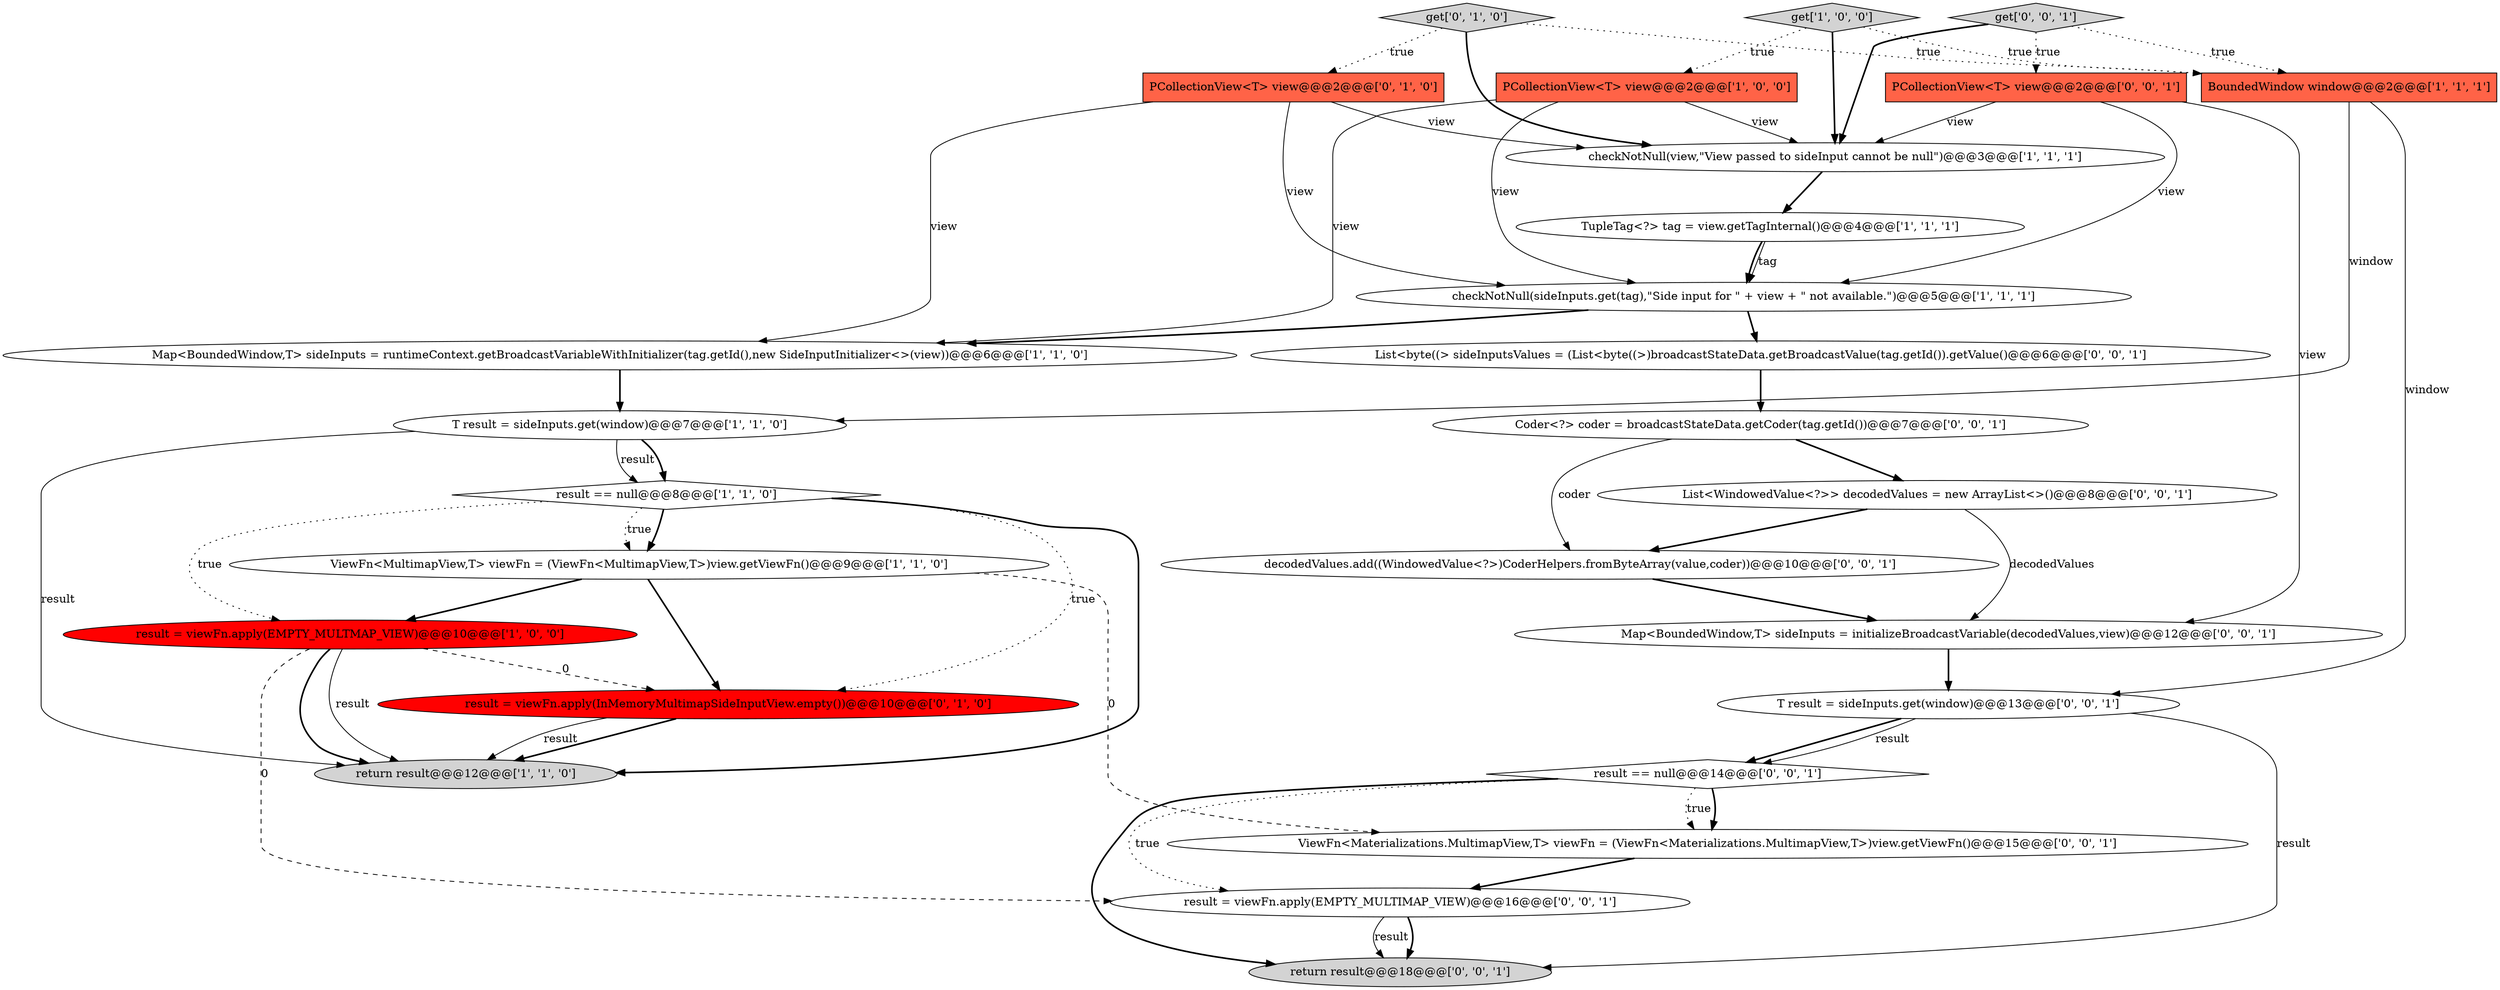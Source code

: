 digraph {
1 [style = filled, label = "result == null@@@8@@@['1', '1', '0']", fillcolor = white, shape = diamond image = "AAA0AAABBB1BBB"];
4 [style = filled, label = "checkNotNull(sideInputs.get(tag),\"Side input for \" + view + \" not available.\")@@@5@@@['1', '1', '1']", fillcolor = white, shape = ellipse image = "AAA0AAABBB1BBB"];
24 [style = filled, label = "List<WindowedValue<?>> decodedValues = new ArrayList<>()@@@8@@@['0', '0', '1']", fillcolor = white, shape = ellipse image = "AAA0AAABBB3BBB"];
9 [style = filled, label = "get['1', '0', '0']", fillcolor = lightgray, shape = diamond image = "AAA0AAABBB1BBB"];
7 [style = filled, label = "ViewFn<MultimapView,T> viewFn = (ViewFn<MultimapView,T>)view.getViewFn()@@@9@@@['1', '1', '0']", fillcolor = white, shape = ellipse image = "AAA0AAABBB1BBB"];
0 [style = filled, label = "T result = sideInputs.get(window)@@@7@@@['1', '1', '0']", fillcolor = white, shape = ellipse image = "AAA0AAABBB1BBB"];
20 [style = filled, label = "PCollectionView<T> view@@@2@@@['0', '0', '1']", fillcolor = tomato, shape = box image = "AAA0AAABBB3BBB"];
3 [style = filled, label = "PCollectionView<T> view@@@2@@@['1', '0', '0']", fillcolor = tomato, shape = box image = "AAA0AAABBB1BBB"];
14 [style = filled, label = "result = viewFn.apply(InMemoryMultimapSideInputView.empty())@@@10@@@['0', '1', '0']", fillcolor = red, shape = ellipse image = "AAA1AAABBB2BBB"];
21 [style = filled, label = "Map<BoundedWindow,T> sideInputs = initializeBroadcastVariable(decodedValues,view)@@@12@@@['0', '0', '1']", fillcolor = white, shape = ellipse image = "AAA0AAABBB3BBB"];
2 [style = filled, label = "TupleTag<?> tag = view.getTagInternal()@@@4@@@['1', '1', '1']", fillcolor = white, shape = ellipse image = "AAA0AAABBB1BBB"];
11 [style = filled, label = "BoundedWindow window@@@2@@@['1', '1', '1']", fillcolor = tomato, shape = box image = "AAA0AAABBB1BBB"];
5 [style = filled, label = "checkNotNull(view,\"View passed to sideInput cannot be null\")@@@3@@@['1', '1', '1']", fillcolor = white, shape = ellipse image = "AAA0AAABBB1BBB"];
25 [style = filled, label = "ViewFn<Materializations.MultimapView,T> viewFn = (ViewFn<Materializations.MultimapView,T>)view.getViewFn()@@@15@@@['0', '0', '1']", fillcolor = white, shape = ellipse image = "AAA0AAABBB3BBB"];
16 [style = filled, label = "T result = sideInputs.get(window)@@@13@@@['0', '0', '1']", fillcolor = white, shape = ellipse image = "AAA0AAABBB3BBB"];
18 [style = filled, label = "List<byte((> sideInputsValues = (List<byte((>)broadcastStateData.getBroadcastValue(tag.getId()).getValue()@@@6@@@['0', '0', '1']", fillcolor = white, shape = ellipse image = "AAA0AAABBB3BBB"];
19 [style = filled, label = "decodedValues.add((WindowedValue<?>)CoderHelpers.fromByteArray(value,coder))@@@10@@@['0', '0', '1']", fillcolor = white, shape = ellipse image = "AAA0AAABBB3BBB"];
22 [style = filled, label = "return result@@@18@@@['0', '0', '1']", fillcolor = lightgray, shape = ellipse image = "AAA0AAABBB3BBB"];
15 [style = filled, label = "get['0', '0', '1']", fillcolor = lightgray, shape = diamond image = "AAA0AAABBB3BBB"];
12 [style = filled, label = "PCollectionView<T> view@@@2@@@['0', '1', '0']", fillcolor = tomato, shape = box image = "AAA0AAABBB2BBB"];
10 [style = filled, label = "return result@@@12@@@['1', '1', '0']", fillcolor = lightgray, shape = ellipse image = "AAA0AAABBB1BBB"];
6 [style = filled, label = "Map<BoundedWindow,T> sideInputs = runtimeContext.getBroadcastVariableWithInitializer(tag.getId(),new SideInputInitializer<>(view))@@@6@@@['1', '1', '0']", fillcolor = white, shape = ellipse image = "AAA0AAABBB1BBB"];
26 [style = filled, label = "result = viewFn.apply(EMPTY_MULTIMAP_VIEW)@@@16@@@['0', '0', '1']", fillcolor = white, shape = ellipse image = "AAA0AAABBB3BBB"];
13 [style = filled, label = "get['0', '1', '0']", fillcolor = lightgray, shape = diamond image = "AAA0AAABBB2BBB"];
8 [style = filled, label = "result = viewFn.apply(EMPTY_MULTMAP_VIEW)@@@10@@@['1', '0', '0']", fillcolor = red, shape = ellipse image = "AAA1AAABBB1BBB"];
17 [style = filled, label = "result == null@@@14@@@['0', '0', '1']", fillcolor = white, shape = diamond image = "AAA0AAABBB3BBB"];
23 [style = filled, label = "Coder<?> coder = broadcastStateData.getCoder(tag.getId())@@@7@@@['0', '0', '1']", fillcolor = white, shape = ellipse image = "AAA0AAABBB3BBB"];
17->25 [style = bold, label=""];
8->10 [style = bold, label=""];
17->26 [style = dotted, label="true"];
16->22 [style = solid, label="result"];
0->10 [style = solid, label="result"];
24->19 [style = bold, label=""];
18->23 [style = bold, label=""];
12->4 [style = solid, label="view"];
8->10 [style = solid, label="result"];
13->12 [style = dotted, label="true"];
4->6 [style = bold, label=""];
20->21 [style = solid, label="view"];
9->11 [style = dotted, label="true"];
12->6 [style = solid, label="view"];
3->6 [style = solid, label="view"];
14->10 [style = bold, label=""];
23->19 [style = solid, label="coder"];
15->20 [style = dotted, label="true"];
4->18 [style = bold, label=""];
24->21 [style = solid, label="decodedValues"];
12->5 [style = solid, label="view"];
20->4 [style = solid, label="view"];
6->0 [style = bold, label=""];
16->17 [style = bold, label=""];
1->14 [style = dotted, label="true"];
8->14 [style = dashed, label="0"];
17->22 [style = bold, label=""];
7->8 [style = bold, label=""];
2->4 [style = bold, label=""];
1->7 [style = bold, label=""];
16->17 [style = solid, label="result"];
26->22 [style = bold, label=""];
15->5 [style = bold, label=""];
0->1 [style = solid, label="result"];
7->14 [style = bold, label=""];
1->7 [style = dotted, label="true"];
14->10 [style = solid, label="result"];
11->16 [style = solid, label="window"];
5->2 [style = bold, label=""];
23->24 [style = bold, label=""];
17->25 [style = dotted, label="true"];
20->5 [style = solid, label="view"];
3->5 [style = solid, label="view"];
0->1 [style = bold, label=""];
25->26 [style = bold, label=""];
1->8 [style = dotted, label="true"];
15->11 [style = dotted, label="true"];
13->5 [style = bold, label=""];
9->5 [style = bold, label=""];
21->16 [style = bold, label=""];
7->25 [style = dashed, label="0"];
13->11 [style = dotted, label="true"];
3->4 [style = solid, label="view"];
26->22 [style = solid, label="result"];
11->0 [style = solid, label="window"];
1->10 [style = bold, label=""];
9->3 [style = dotted, label="true"];
2->4 [style = solid, label="tag"];
8->26 [style = dashed, label="0"];
19->21 [style = bold, label=""];
}
